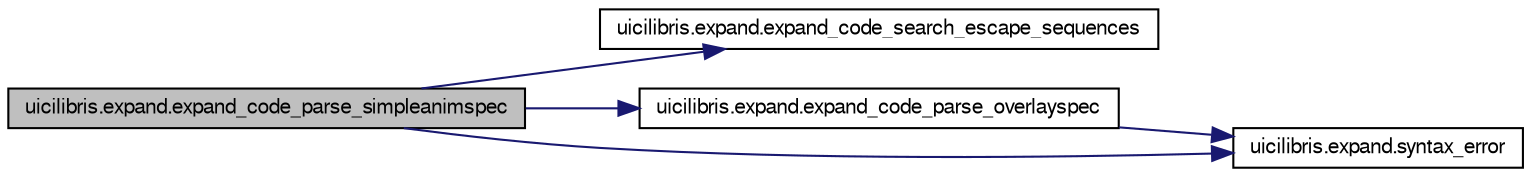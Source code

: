 digraph G
{
  edge [fontname="FreeSans",fontsize="10",labelfontname="FreeSans",labelfontsize="10"];
  node [fontname="FreeSans",fontsize="10",shape=record];
  rankdir="LR";
  Node1 [label="uicilibris.expand.expand_code_parse_simpleanimspec",height=0.2,width=0.4,color="black", fillcolor="grey75", style="filled" fontcolor="black"];
  Node1 -> Node2 [color="midnightblue",fontsize="10",style="solid",fontname="FreeSans"];
  Node2 [label="uicilibris.expand.expand_code_search_escape_sequences",height=0.2,width=0.4,color="black", fillcolor="white", style="filled",URL="$namespaceuicilibris_1_1expand.html#a85777fc13697754d6dd7e3fcd9a7f144"];
  Node1 -> Node3 [color="midnightblue",fontsize="10",style="solid",fontname="FreeSans"];
  Node3 [label="uicilibris.expand.expand_code_parse_overlayspec",height=0.2,width=0.4,color="black", fillcolor="white", style="filled",URL="$namespaceuicilibris_1_1expand.html#a36db1d2ed68f45051157b7f0069b63bb"];
  Node3 -> Node4 [color="midnightblue",fontsize="10",style="solid",fontname="FreeSans"];
  Node4 [label="uicilibris.expand.syntax_error",height=0.2,width=0.4,color="black", fillcolor="white", style="filled",URL="$namespaceuicilibris_1_1expand.html#a7c2e494ec8fac69541f38ff597769ea1"];
  Node1 -> Node4 [color="midnightblue",fontsize="10",style="solid",fontname="FreeSans"];
}
